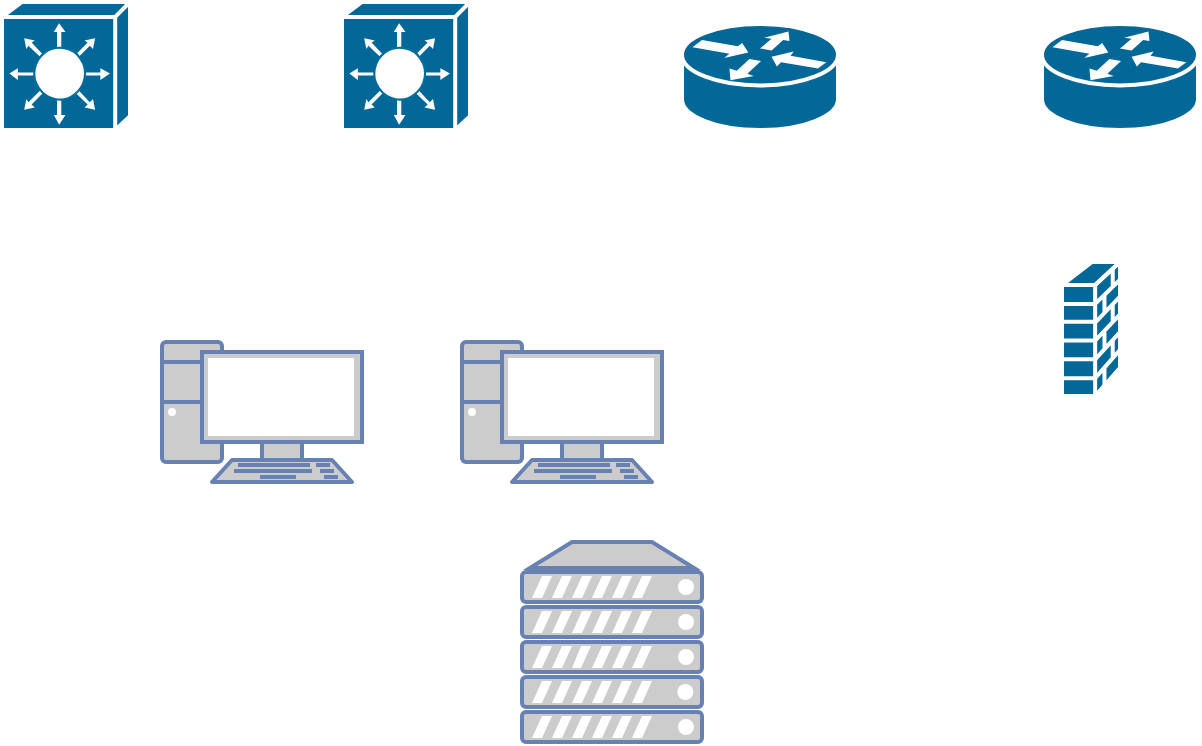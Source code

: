 <mxfile version="20.5.2" type="github">
  <diagram id="z9jLIQjBeLEgCt6SRXdv" name="Page-1">
    <mxGraphModel dx="1306" dy="838" grid="1" gridSize="10" guides="1" tooltips="1" connect="1" arrows="1" fold="1" page="1" pageScale="1" pageWidth="850" pageHeight="1100" math="0" shadow="0">
      <root>
        <mxCell id="0" />
        <mxCell id="1" parent="0" />
        <mxCell id="D2eA5T3j8jZITuCjmPPc-1" value="" style="shape=mxgraph.cisco.routers.router;sketch=0;html=1;pointerEvents=1;dashed=0;fillColor=#036897;strokeColor=#ffffff;strokeWidth=2;verticalLabelPosition=bottom;verticalAlign=top;align=center;outlineConnect=0;" vertex="1" parent="1">
          <mxGeometry x="590" y="291" width="78" height="53" as="geometry" />
        </mxCell>
        <mxCell id="D2eA5T3j8jZITuCjmPPc-2" value="" style="shape=mxgraph.cisco.routers.router;sketch=0;html=1;pointerEvents=1;dashed=0;fillColor=#036897;strokeColor=#ffffff;strokeWidth=2;verticalLabelPosition=bottom;verticalAlign=top;align=center;outlineConnect=0;" vertex="1" parent="1">
          <mxGeometry x="410" y="291" width="78" height="53" as="geometry" />
        </mxCell>
        <mxCell id="D2eA5T3j8jZITuCjmPPc-3" value="" style="shape=mxgraph.cisco.switches.layer_3_switch;sketch=0;html=1;pointerEvents=1;dashed=0;fillColor=#036897;strokeColor=#ffffff;strokeWidth=2;verticalLabelPosition=bottom;verticalAlign=top;align=center;outlineConnect=0;" vertex="1" parent="1">
          <mxGeometry x="240" y="280" width="64" height="64" as="geometry" />
        </mxCell>
        <mxCell id="D2eA5T3j8jZITuCjmPPc-4" value="" style="shape=mxgraph.cisco.switches.layer_3_switch;sketch=0;html=1;pointerEvents=1;dashed=0;fillColor=#036897;strokeColor=#ffffff;strokeWidth=2;verticalLabelPosition=bottom;verticalAlign=top;align=center;outlineConnect=0;" vertex="1" parent="1">
          <mxGeometry x="70" y="280" width="64" height="64" as="geometry" />
        </mxCell>
        <mxCell id="D2eA5T3j8jZITuCjmPPc-5" value="" style="fontColor=#0066CC;verticalAlign=top;verticalLabelPosition=bottom;labelPosition=center;align=center;html=1;outlineConnect=0;fillColor=#CCCCCC;strokeColor=#6881B3;gradientColor=none;gradientDirection=north;strokeWidth=2;shape=mxgraph.networks.pc;" vertex="1" parent="1">
          <mxGeometry x="300" y="450" width="100" height="70" as="geometry" />
        </mxCell>
        <mxCell id="D2eA5T3j8jZITuCjmPPc-6" value="" style="fontColor=#0066CC;verticalAlign=top;verticalLabelPosition=bottom;labelPosition=center;align=center;html=1;outlineConnect=0;fillColor=#CCCCCC;strokeColor=#6881B3;gradientColor=none;gradientDirection=north;strokeWidth=2;shape=mxgraph.networks.pc;" vertex="1" parent="1">
          <mxGeometry x="150" y="450" width="100" height="70" as="geometry" />
        </mxCell>
        <mxCell id="D2eA5T3j8jZITuCjmPPc-7" value="" style="fontColor=#0066CC;verticalAlign=top;verticalLabelPosition=bottom;labelPosition=center;align=center;html=1;outlineConnect=0;fillColor=#CCCCCC;strokeColor=#6881B3;gradientColor=none;gradientDirection=north;strokeWidth=2;shape=mxgraph.networks.server;" vertex="1" parent="1">
          <mxGeometry x="330" y="550" width="90" height="100" as="geometry" />
        </mxCell>
        <mxCell id="D2eA5T3j8jZITuCjmPPc-8" value="" style="shape=mxgraph.cisco.security.firewall;sketch=0;html=1;pointerEvents=1;dashed=0;fillColor=#036897;strokeColor=#ffffff;strokeWidth=2;verticalLabelPosition=bottom;verticalAlign=top;align=center;outlineConnect=0;" vertex="1" parent="1">
          <mxGeometry x="600" y="410" width="29" height="67" as="geometry" />
        </mxCell>
      </root>
    </mxGraphModel>
  </diagram>
</mxfile>
